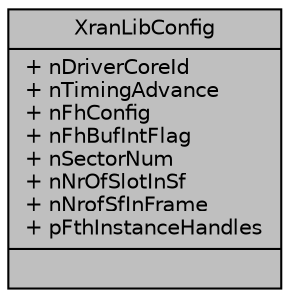 digraph "XranLibConfig"
{
 // LATEX_PDF_SIZE
  edge [fontname="Helvetica",fontsize="10",labelfontname="Helvetica",labelfontsize="10"];
  node [fontname="Helvetica",fontsize="10",shape=record];
  Node1 [label="{XranLibConfig\n|+ nDriverCoreId\l+ nTimingAdvance\l+ nFhConfig\l+ nFhBufIntFlag\l+ nSectorNum\l+ nNrOfSlotInSf\l+ nNrofSfInFrame\l+ pFthInstanceHandles\l|}",height=0.2,width=0.4,color="black", fillcolor="grey75", style="filled", fontcolor="black",tooltip=" "];
}
